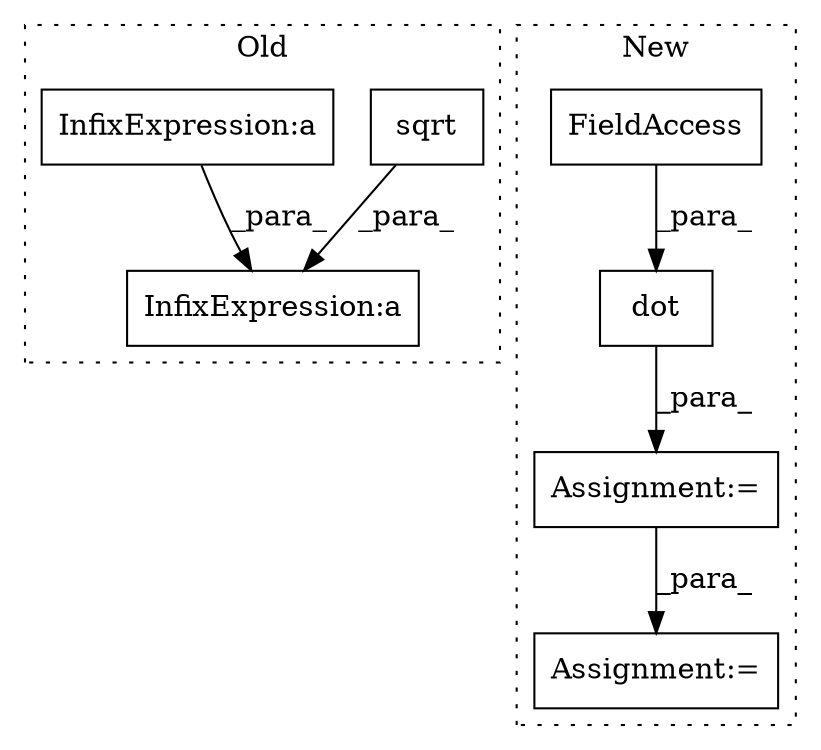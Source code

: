 digraph G {
subgraph cluster0 {
1 [label="sqrt" a="32" s="9719,9742" l="5,1" shape="box"];
3 [label="InfixExpression:a" a="27" s="9980" l="3" shape="box"];
4 [label="InfixExpression:a" a="27" s="9971" l="3" shape="box"];
label = "Old";
style="dotted";
}
subgraph cluster1 {
2 [label="dot" a="32" s="9808,9822" l="4,1" shape="box"];
5 [label="Assignment:=" a="7" s="9905" l="1" shape="box"];
6 [label="Assignment:=" a="7" s="9832" l="2" shape="box"];
7 [label="FieldAccess" a="22" s="9812" l="8" shape="box"];
label = "New";
style="dotted";
}
1 -> 3 [label="_para_"];
2 -> 6 [label="_para_"];
4 -> 3 [label="_para_"];
6 -> 5 [label="_para_"];
7 -> 2 [label="_para_"];
}